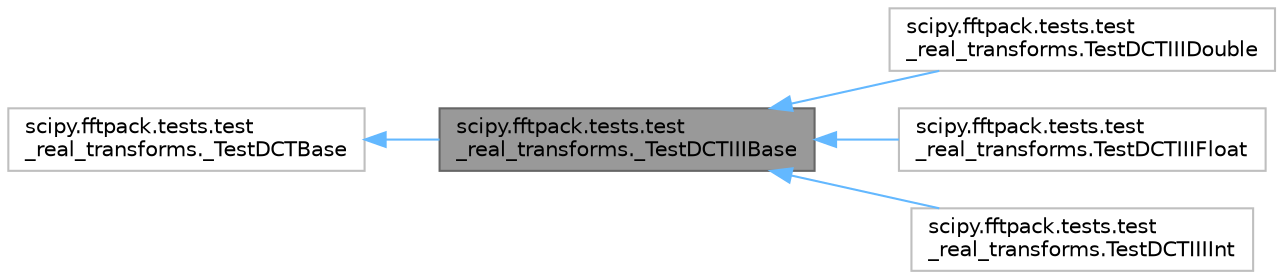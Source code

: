digraph "scipy.fftpack.tests.test_real_transforms._TestDCTIIIBase"
{
 // LATEX_PDF_SIZE
  bgcolor="transparent";
  edge [fontname=Helvetica,fontsize=10,labelfontname=Helvetica,labelfontsize=10];
  node [fontname=Helvetica,fontsize=10,shape=box,height=0.2,width=0.4];
  rankdir="LR";
  Node1 [id="Node000001",label="scipy.fftpack.tests.test\l_real_transforms._TestDCTIIIBase",height=0.2,width=0.4,color="gray40", fillcolor="grey60", style="filled", fontcolor="black",tooltip=" "];
  Node2 -> Node1 [id="edge1_Node000001_Node000002",dir="back",color="steelblue1",style="solid",tooltip=" "];
  Node2 [id="Node000002",label="scipy.fftpack.tests.test\l_real_transforms._TestDCTBase",height=0.2,width=0.4,color="grey75", fillcolor="white", style="filled",URL="$d2/dd4/classscipy_1_1fftpack_1_1tests_1_1test__real__transforms_1_1__TestDCTBase.html",tooltip=" "];
  Node1 -> Node3 [id="edge2_Node000001_Node000003",dir="back",color="steelblue1",style="solid",tooltip=" "];
  Node3 [id="Node000003",label="scipy.fftpack.tests.test\l_real_transforms.TestDCTIIIDouble",height=0.2,width=0.4,color="grey75", fillcolor="white", style="filled",URL="$db/d03/classscipy_1_1fftpack_1_1tests_1_1test__real__transforms_1_1TestDCTIIIDouble.html",tooltip=" "];
  Node1 -> Node4 [id="edge3_Node000001_Node000004",dir="back",color="steelblue1",style="solid",tooltip=" "];
  Node4 [id="Node000004",label="scipy.fftpack.tests.test\l_real_transforms.TestDCTIIIFloat",height=0.2,width=0.4,color="grey75", fillcolor="white", style="filled",URL="$d5/da0/classscipy_1_1fftpack_1_1tests_1_1test__real__transforms_1_1TestDCTIIIFloat.html",tooltip=" "];
  Node1 -> Node5 [id="edge4_Node000001_Node000005",dir="back",color="steelblue1",style="solid",tooltip=" "];
  Node5 [id="Node000005",label="scipy.fftpack.tests.test\l_real_transforms.TestDCTIIIInt",height=0.2,width=0.4,color="grey75", fillcolor="white", style="filled",URL="$da/da1/classscipy_1_1fftpack_1_1tests_1_1test__real__transforms_1_1TestDCTIIIInt.html",tooltip=" "];
}
